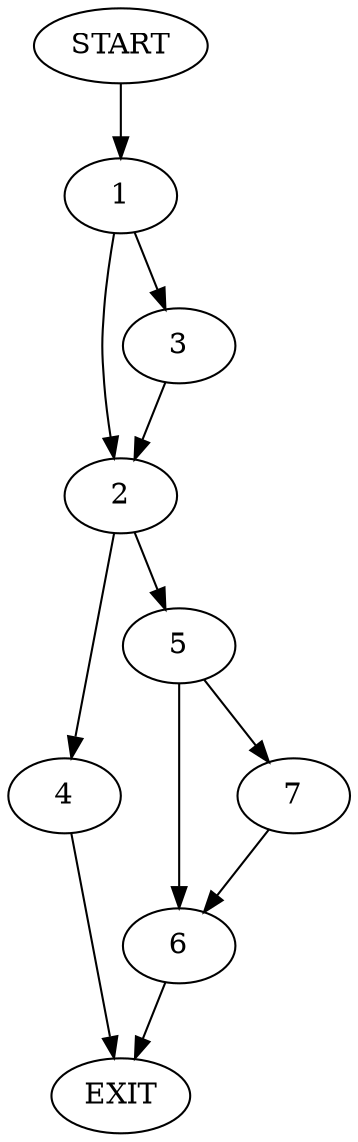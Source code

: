 digraph {
0 [label="START"]
8 [label="EXIT"]
0 -> 1
1 -> 2
1 -> 3
3 -> 2
2 -> 4
2 -> 5
4 -> 8
5 -> 6
5 -> 7
7 -> 6
6 -> 8
}

